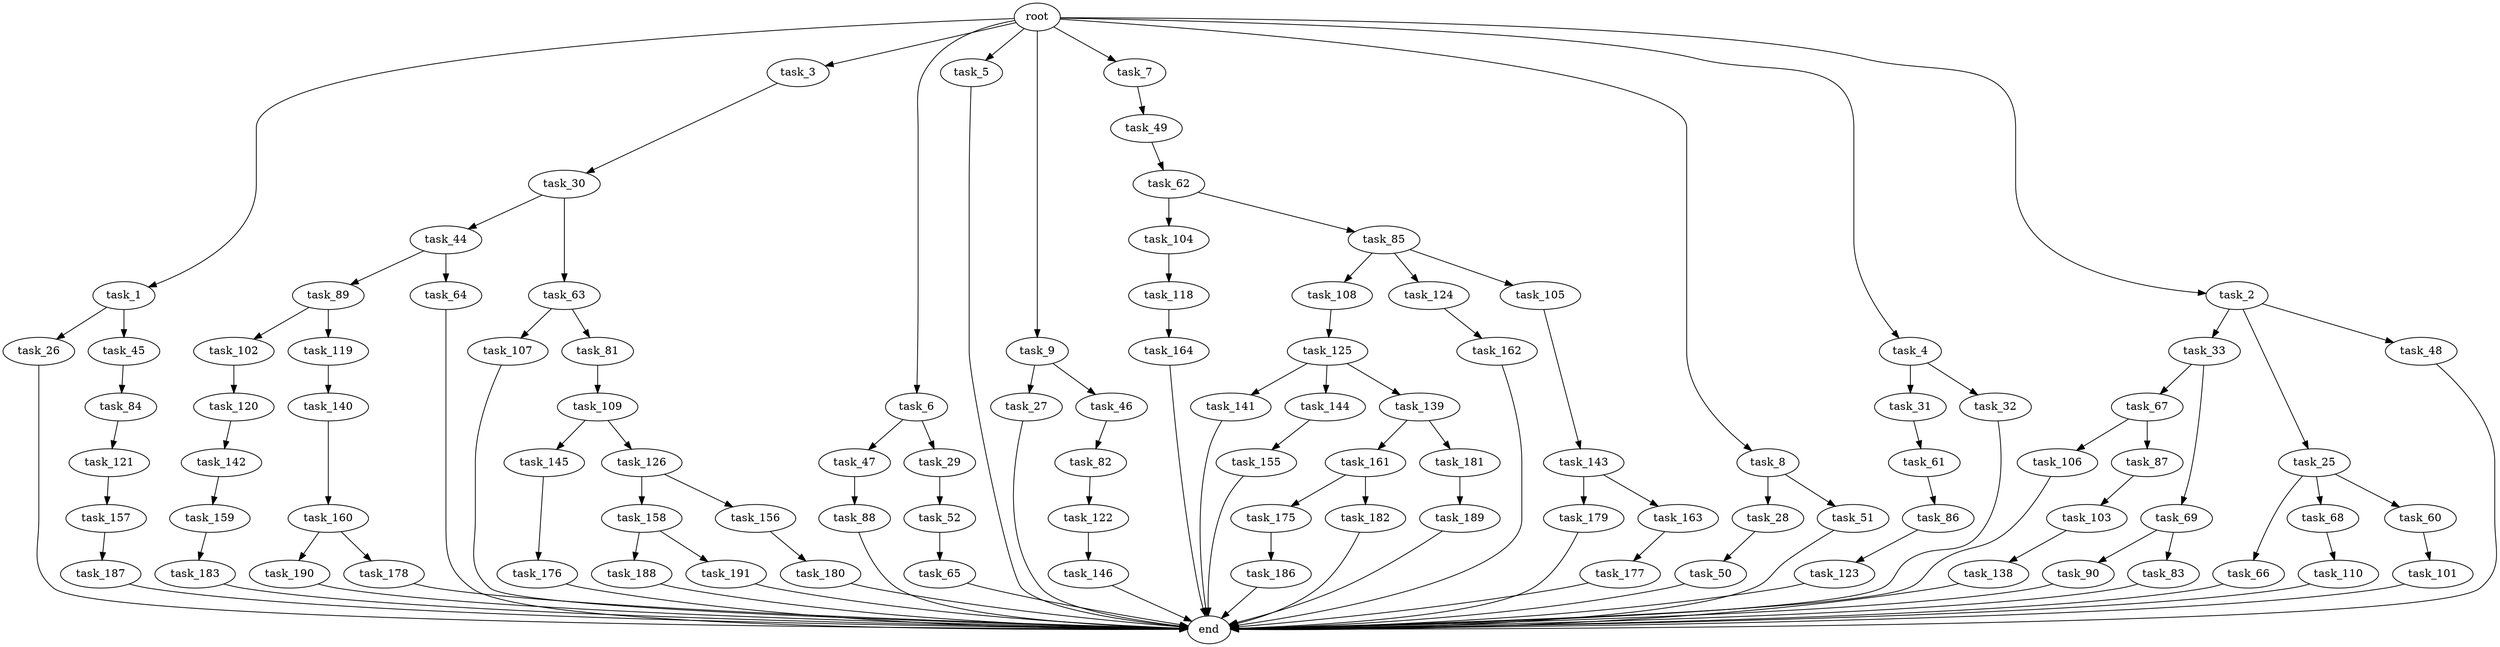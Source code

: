 digraph G {
  task_110 [size="858993459200.000000"];
  task_31 [size="77309411328.000000"];
  task_33 [size="309237645312.000000"];
  task_47 [size="695784701952.000000"];
  task_62 [size="549755813888.000000"];
  task_157 [size="549755813888.000000"];
  task_106 [size="695784701952.000000"];
  task_101 [size="695784701952.000000"];
  task_102 [size="34359738368.000000"];
  task_32 [size="77309411328.000000"];
  task_159 [size="695784701952.000000"];
  task_123 [size="137438953472.000000"];
  task_30 [size="420906795008.000000"];
  end [size="0.000000"];
  task_27 [size="137438953472.000000"];
  task_104 [size="549755813888.000000"];
  task_138 [size="858993459200.000000"];
  task_143 [size="137438953472.000000"];
  task_122 [size="549755813888.000000"];
  task_1 [size="1024.000000"];
  task_66 [size="858993459200.000000"];
  task_61 [size="858993459200.000000"];
  task_3 [size="1024.000000"];
  task_6 [size="1024.000000"];
  task_161 [size="77309411328.000000"];
  task_119 [size="34359738368.000000"];
  task_85 [size="549755813888.000000"];
  task_160 [size="309237645312.000000"];
  task_26 [size="549755813888.000000"];
  task_5 [size="1024.000000"];
  task_141 [size="214748364800.000000"];
  task_25 [size="309237645312.000000"];
  task_145 [size="858993459200.000000"];
  task_46 [size="137438953472.000000"];
  task_183 [size="695784701952.000000"];
  task_188 [size="34359738368.000000"];
  task_162 [size="77309411328.000000"];
  task_146 [size="695784701952.000000"];
  task_28 [size="858993459200.000000"];
  task_9 [size="1024.000000"];
  task_68 [size="858993459200.000000"];
  task_175 [size="137438953472.000000"];
  task_67 [size="77309411328.000000"];
  task_29 [size="695784701952.000000"];
  task_182 [size="137438953472.000000"];
  task_176 [size="214748364800.000000"];
  task_179 [size="77309411328.000000"];
  task_82 [size="214748364800.000000"];
  task_89 [size="214748364800.000000"];
  task_64 [size="214748364800.000000"];
  task_65 [size="695784701952.000000"];
  task_144 [size="214748364800.000000"];
  task_191 [size="34359738368.000000"];
  task_180 [size="214748364800.000000"];
  task_108 [size="214748364800.000000"];
  task_103 [size="77309411328.000000"];
  task_120 [size="137438953472.000000"];
  task_155 [size="858993459200.000000"];
  task_118 [size="137438953472.000000"];
  task_69 [size="77309411328.000000"];
  task_139 [size="214748364800.000000"];
  task_186 [size="137438953472.000000"];
  task_90 [size="309237645312.000000"];
  task_121 [size="549755813888.000000"];
  task_84 [size="549755813888.000000"];
  task_125 [size="309237645312.000000"];
  task_52 [size="420906795008.000000"];
  task_189 [size="77309411328.000000"];
  task_158 [size="137438953472.000000"];
  task_187 [size="214748364800.000000"];
  task_107 [size="34359738368.000000"];
  task_88 [size="858993459200.000000"];
  task_60 [size="858993459200.000000"];
  task_83 [size="309237645312.000000"];
  task_126 [size="858993459200.000000"];
  task_7 [size="1024.000000"];
  task_48 [size="309237645312.000000"];
  task_45 [size="549755813888.000000"];
  task_81 [size="34359738368.000000"];
  task_50 [size="77309411328.000000"];
  task_164 [size="858993459200.000000"];
  root [size="0.000000"];
  task_49 [size="420906795008.000000"];
  task_124 [size="214748364800.000000"];
  task_177 [size="695784701952.000000"];
  task_8 [size="1024.000000"];
  task_156 [size="137438953472.000000"];
  task_44 [size="420906795008.000000"];
  task_163 [size="77309411328.000000"];
  task_142 [size="420906795008.000000"];
  task_181 [size="77309411328.000000"];
  task_87 [size="695784701952.000000"];
  task_105 [size="214748364800.000000"];
  task_140 [size="77309411328.000000"];
  task_4 [size="1024.000000"];
  task_63 [size="420906795008.000000"];
  task_190 [size="34359738368.000000"];
  task_109 [size="858993459200.000000"];
  task_86 [size="309237645312.000000"];
  task_2 [size="1024.000000"];
  task_178 [size="34359738368.000000"];
  task_51 [size="858993459200.000000"];

  task_110 -> end [size="1.000000"];
  task_31 -> task_61 [size="838860800.000000"];
  task_33 -> task_67 [size="75497472.000000"];
  task_33 -> task_69 [size="75497472.000000"];
  task_47 -> task_88 [size="838860800.000000"];
  task_62 -> task_85 [size="536870912.000000"];
  task_62 -> task_104 [size="536870912.000000"];
  task_157 -> task_187 [size="209715200.000000"];
  task_106 -> end [size="1.000000"];
  task_101 -> end [size="1.000000"];
  task_102 -> task_120 [size="134217728.000000"];
  task_32 -> end [size="1.000000"];
  task_159 -> task_183 [size="679477248.000000"];
  task_123 -> end [size="1.000000"];
  task_30 -> task_44 [size="411041792.000000"];
  task_30 -> task_63 [size="411041792.000000"];
  task_27 -> end [size="1.000000"];
  task_104 -> task_118 [size="134217728.000000"];
  task_138 -> end [size="1.000000"];
  task_143 -> task_163 [size="75497472.000000"];
  task_143 -> task_179 [size="75497472.000000"];
  task_122 -> task_146 [size="679477248.000000"];
  task_1 -> task_26 [size="536870912.000000"];
  task_1 -> task_45 [size="536870912.000000"];
  task_66 -> end [size="1.000000"];
  task_61 -> task_86 [size="301989888.000000"];
  task_3 -> task_30 [size="411041792.000000"];
  task_6 -> task_29 [size="679477248.000000"];
  task_6 -> task_47 [size="679477248.000000"];
  task_161 -> task_182 [size="134217728.000000"];
  task_161 -> task_175 [size="134217728.000000"];
  task_119 -> task_140 [size="75497472.000000"];
  task_85 -> task_124 [size="209715200.000000"];
  task_85 -> task_105 [size="209715200.000000"];
  task_85 -> task_108 [size="209715200.000000"];
  task_160 -> task_190 [size="33554432.000000"];
  task_160 -> task_178 [size="33554432.000000"];
  task_26 -> end [size="1.000000"];
  task_5 -> end [size="1.000000"];
  task_141 -> end [size="1.000000"];
  task_25 -> task_66 [size="838860800.000000"];
  task_25 -> task_68 [size="838860800.000000"];
  task_25 -> task_60 [size="838860800.000000"];
  task_145 -> task_176 [size="209715200.000000"];
  task_46 -> task_82 [size="209715200.000000"];
  task_183 -> end [size="1.000000"];
  task_188 -> end [size="1.000000"];
  task_162 -> end [size="1.000000"];
  task_146 -> end [size="1.000000"];
  task_28 -> task_50 [size="75497472.000000"];
  task_9 -> task_27 [size="134217728.000000"];
  task_9 -> task_46 [size="134217728.000000"];
  task_68 -> task_110 [size="838860800.000000"];
  task_175 -> task_186 [size="134217728.000000"];
  task_67 -> task_106 [size="679477248.000000"];
  task_67 -> task_87 [size="679477248.000000"];
  task_29 -> task_52 [size="411041792.000000"];
  task_182 -> end [size="1.000000"];
  task_176 -> end [size="1.000000"];
  task_179 -> end [size="1.000000"];
  task_82 -> task_122 [size="536870912.000000"];
  task_89 -> task_119 [size="33554432.000000"];
  task_89 -> task_102 [size="33554432.000000"];
  task_64 -> end [size="1.000000"];
  task_65 -> end [size="1.000000"];
  task_144 -> task_155 [size="838860800.000000"];
  task_191 -> end [size="1.000000"];
  task_180 -> end [size="1.000000"];
  task_108 -> task_125 [size="301989888.000000"];
  task_103 -> task_138 [size="838860800.000000"];
  task_120 -> task_142 [size="411041792.000000"];
  task_155 -> end [size="1.000000"];
  task_118 -> task_164 [size="838860800.000000"];
  task_69 -> task_90 [size="301989888.000000"];
  task_69 -> task_83 [size="301989888.000000"];
  task_139 -> task_161 [size="75497472.000000"];
  task_139 -> task_181 [size="75497472.000000"];
  task_186 -> end [size="1.000000"];
  task_90 -> end [size="1.000000"];
  task_121 -> task_157 [size="536870912.000000"];
  task_84 -> task_121 [size="536870912.000000"];
  task_125 -> task_139 [size="209715200.000000"];
  task_125 -> task_144 [size="209715200.000000"];
  task_125 -> task_141 [size="209715200.000000"];
  task_52 -> task_65 [size="679477248.000000"];
  task_189 -> end [size="1.000000"];
  task_158 -> task_188 [size="33554432.000000"];
  task_158 -> task_191 [size="33554432.000000"];
  task_187 -> end [size="1.000000"];
  task_107 -> end [size="1.000000"];
  task_88 -> end [size="1.000000"];
  task_60 -> task_101 [size="679477248.000000"];
  task_83 -> end [size="1.000000"];
  task_126 -> task_156 [size="134217728.000000"];
  task_126 -> task_158 [size="134217728.000000"];
  task_7 -> task_49 [size="411041792.000000"];
  task_48 -> end [size="1.000000"];
  task_45 -> task_84 [size="536870912.000000"];
  task_81 -> task_109 [size="838860800.000000"];
  task_50 -> end [size="1.000000"];
  task_164 -> end [size="1.000000"];
  root -> task_9 [size="1.000000"];
  root -> task_5 [size="1.000000"];
  root -> task_7 [size="1.000000"];
  root -> task_2 [size="1.000000"];
  root -> task_1 [size="1.000000"];
  root -> task_8 [size="1.000000"];
  root -> task_4 [size="1.000000"];
  root -> task_3 [size="1.000000"];
  root -> task_6 [size="1.000000"];
  task_49 -> task_62 [size="536870912.000000"];
  task_124 -> task_162 [size="75497472.000000"];
  task_177 -> end [size="1.000000"];
  task_8 -> task_28 [size="838860800.000000"];
  task_8 -> task_51 [size="838860800.000000"];
  task_156 -> task_180 [size="209715200.000000"];
  task_44 -> task_64 [size="209715200.000000"];
  task_44 -> task_89 [size="209715200.000000"];
  task_163 -> task_177 [size="679477248.000000"];
  task_142 -> task_159 [size="679477248.000000"];
  task_181 -> task_189 [size="75497472.000000"];
  task_87 -> task_103 [size="75497472.000000"];
  task_105 -> task_143 [size="134217728.000000"];
  task_140 -> task_160 [size="301989888.000000"];
  task_4 -> task_31 [size="75497472.000000"];
  task_4 -> task_32 [size="75497472.000000"];
  task_63 -> task_81 [size="33554432.000000"];
  task_63 -> task_107 [size="33554432.000000"];
  task_190 -> end [size="1.000000"];
  task_109 -> task_145 [size="838860800.000000"];
  task_109 -> task_126 [size="838860800.000000"];
  task_86 -> task_123 [size="134217728.000000"];
  task_2 -> task_48 [size="301989888.000000"];
  task_2 -> task_33 [size="301989888.000000"];
  task_2 -> task_25 [size="301989888.000000"];
  task_178 -> end [size="1.000000"];
  task_51 -> end [size="1.000000"];
}
